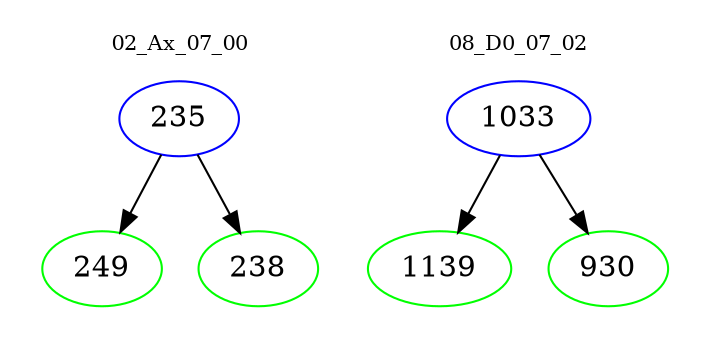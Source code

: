 digraph{
subgraph cluster_0 {
color = white
label = "02_Ax_07_00";
fontsize=10;
T0_235 [label="235", color="blue"]
T0_235 -> T0_249 [color="black"]
T0_249 [label="249", color="green"]
T0_235 -> T0_238 [color="black"]
T0_238 [label="238", color="green"]
}
subgraph cluster_1 {
color = white
label = "08_D0_07_02";
fontsize=10;
T1_1033 [label="1033", color="blue"]
T1_1033 -> T1_1139 [color="black"]
T1_1139 [label="1139", color="green"]
T1_1033 -> T1_930 [color="black"]
T1_930 [label="930", color="green"]
}
}
